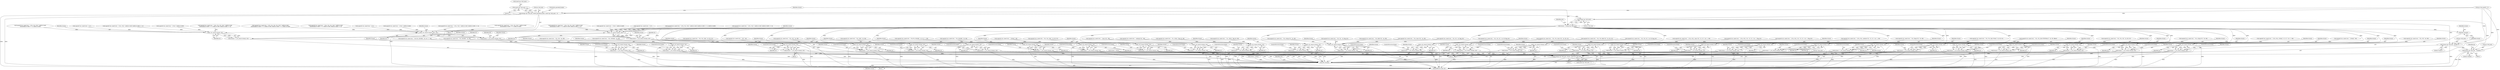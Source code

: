 digraph "0_radare2_f41e941341e44aa86edd4483c4487ec09a074257@API" {
"1000369" [label="(Call,sizeof (op->buf_asm) - 1)"];
"1000360" [label="(Call,strncpy (op->buf_asm, dalvik_opcodes[i].name, sizeof (op->buf_asm) - 1))"];
"1000377" [label="(Call,strdup (op->buf_asm))"];
"1000375" [label="(Call,strasm = strdup (op->buf_asm))"];
"1000423" [label="(Call,r_str_concat (strasm, str))"];
"1000421" [label="(Call,strasm = r_str_concat (strasm, str))"];
"1002136" [label="(Call,strncpy (op->buf_asm, strasm, sizeof (op->buf_asm) - 1))"];
"1002198" [label="(Call,free (strasm))"];
"1000455" [label="(Call,r_str_concat (strasm, str))"];
"1000453" [label="(Call,strasm = r_str_concat (strasm, str))"];
"1000491" [label="(Call,r_str_concat (strasm, str))"];
"1000489" [label="(Call,strasm = r_str_concat (strasm, str))"];
"1000511" [label="(Call,r_str_concat (strasm, str))"];
"1000509" [label="(Call,strasm = r_str_concat (strasm, str))"];
"1000541" [label="(Call,r_str_concat (strasm, str))"];
"1000539" [label="(Call,strasm = r_str_concat (strasm, str))"];
"1000575" [label="(Call,r_str_concat (strasm, str))"];
"1000573" [label="(Call,strasm = r_str_concat (strasm, str))"];
"1000638" [label="(Call,r_str_concat (strasm, str))"];
"1000636" [label="(Call,strasm = r_str_concat (strasm, str))"];
"1000693" [label="(Call,r_str_concat (strasm, str))"];
"1000691" [label="(Call,strasm = r_str_concat (strasm, str))"];
"1000771" [label="(Call,r_str_concat (strasm, str))"];
"1000769" [label="(Call,strasm = r_str_concat (strasm, str))"];
"1000807" [label="(Call,r_str_concat (strasm, str))"];
"1000805" [label="(Call,strasm = r_str_concat (strasm, str))"];
"1000843" [label="(Call,r_str_concat (strasm, str))"];
"1000841" [label="(Call,strasm = r_str_concat (strasm, str))"];
"1000885" [label="(Call,r_str_concat (strasm, str))"];
"1000883" [label="(Call,strasm = r_str_concat (strasm, str))"];
"1000899" [label="(Call,r_str_concat (strasm, str))"];
"1000897" [label="(Call,strasm = r_str_concat (strasm, str))"];
"1000919" [label="(Call,r_str_concat (strasm, str))"];
"1000917" [label="(Call,strasm = r_str_concat (strasm, str))"];
"1000946" [label="(Call,r_str_concat (strasm, str))"];
"1000944" [label="(Call,strasm = r_str_concat (strasm, str))"];
"1000978" [label="(Call,r_str_concat (strasm, str))"];
"1000976" [label="(Call,strasm = r_str_concat (strasm, str))"];
"1001014" [label="(Call,r_str_concat (strasm, str))"];
"1001012" [label="(Call,strasm = r_str_concat (strasm, str))"];
"1001053" [label="(Call,r_str_concat (strasm, str))"];
"1001051" [label="(Call,strasm = r_str_concat (strasm, str))"];
"1001179" [label="(Call,r_str_concat (strasm, str))"];
"1001177" [label="(Call,strasm = r_str_concat (strasm, str))"];
"1001190" [label="(Call,r_str_concat (strasm, str))"];
"1001188" [label="(Call,strasm = r_str_concat (strasm, str))"];
"1001239" [label="(Call,r_str_concat (strasm, str))"];
"1001237" [label="(Call,strasm = r_str_concat (strasm, str))"];
"1001364" [label="(Call,r_str_concat (strasm, str))"];
"1001362" [label="(Call,strasm = r_str_concat (strasm, str))"];
"1001375" [label="(Call,r_str_concat (strasm, str))"];
"1001373" [label="(Call,strasm = r_str_concat (strasm, str))"];
"1001502" [label="(Call,r_str_concat (strasm, str))"];
"1001500" [label="(Call,strasm = r_str_concat (strasm, str))"];
"1001566" [label="(Call,r_str_concat (strasm, str))"];
"1001564" [label="(Call,strasm = r_str_concat (strasm, str))"];
"1001612" [label="(Call,r_str_concat (strasm, str))"];
"1001610" [label="(Call,strasm = r_str_concat (strasm, str))"];
"1001715" [label="(Call,r_str_concat (strasm, str))"];
"1001713" [label="(Call,strasm = r_str_concat (strasm, str))"];
"1001775" [label="(Call,r_str_concat (strasm, str))"];
"1001773" [label="(Call,strasm = r_str_concat (strasm, str))"];
"1001890" [label="(Call,r_str_concat (strasm, str))"];
"1001888" [label="(Call,strasm = r_str_concat (strasm, str))"];
"1002050" [label="(Call,r_str_concat (strasm, str))"];
"1002048" [label="(Call,strasm = r_str_concat (strasm, str))"];
"1002112" [label="(Call,r_str_concat (strasm, str))"];
"1002110" [label="(Call,strasm = r_str_concat (strasm, str))"];
"1002125" [label="(Call,free (strasm))"];
"1002120" [label="(Call,strcpy (op->buf_asm, \"invalid \"))"];
"1002161" [label="(Call,strcpy (op->buf_asm , \"invalid\"))"];
"1001417" [label="(Call,snprintf (str, sizeof (str), \" v%i, string+%i\", vA, vB))"];
"1000769" [label="(Call,strasm = r_str_concat (strasm, str))"];
"1000639" [label="(Identifier,strasm)"];
"1002049" [label="(Identifier,strasm)"];
"1001241" [label="(Identifier,str)"];
"1002128" [label="(Identifier,strasm)"];
"1002198" [label="(Call,free (strasm))"];
"1002135" [label="(Block,)"];
"1000414" [label="(Call,snprintf (str, sizeof (str), \" v%i, v%i\", vA, vB))"];
"1002127" [label="(Call,strasm = NULL)"];
"1002048" [label="(Call,strasm = r_str_concat (strasm, str))"];
"1000901" [label="(Identifier,str)"];
"1000641" [label="(ControlStructure,break;)"];
"1001016" [label="(Identifier,str)"];
"1000382" [label="(Identifier,size)"];
"1000897" [label="(Call,strasm = r_str_concat (strasm, str))"];
"1001976" [label="(Call,snprintf (str, sizeof (str), \" {v%i, v%i, v%i, v%i}\", buf[4] & 0x0f,\n \t\t\t\t\t\t\t(buf[4] & 0xf0) >> 4, buf[5] & 0x0f, (buf[5] & 0xf0) >> 4))"];
"1001188" [label="(Call,strasm = r_str_concat (strasm, str))"];
"1001601" [label="(Call,snprintf (str, sizeof (str), \" v%i, thing+%i\", vA, vB))"];
"1001777" [label="(Identifier,str)"];
"1000884" [label="(Identifier,strasm)"];
"1000981" [label="(ControlStructure,break;)"];
"1002162" [label="(Call,op->buf_asm)"];
"1000883" [label="(Call,strasm = r_str_concat (strasm, str))"];
"1000489" [label="(Call,strasm = r_str_concat (strasm, str))"];
"1002124" [label="(Literal,\"invalid \")"];
"1001225" [label="(Call,snprintf (str, sizeof (str), \" {v%i..v%i}, [%04x]\", vC, vC + vA - 1, vB))"];
"1000809" [label="(Identifier,str)"];
"1002069" [label="(Call,snprintf (str, sizeof (str), \", %s ; 0x%x\", flag_str, vB))"];
"1000945" [label="(Identifier,strasm)"];
"1000543" [label="(Identifier,str)"];
"1002078" [label="(Call,snprintf (str, sizeof (str), \", class+%i\", vB))"];
"1001502" [label="(Call,r_str_concat (strasm, str))"];
"1001055" [label="(Identifier,str)"];
"1000378" [label="(Call,op->buf_asm)"];
"1000131" [label="(Block,)"];
"1002043" [label="(Call,snprintf (str, sizeof (str), \" {}\"))"];
"1000423" [label="(Call,r_str_concat (strasm, str))"];
"1001364" [label="(Call,r_str_concat (strasm, str))"];
"1000482" [label="(Call,snprintf (str, sizeof (str), \" v%i, v%i\", vA, vB))"];
"1000694" [label="(Identifier,strasm)"];
"1001190" [label="(Call,r_str_concat (strasm, str))"];
"1000457" [label="(Identifier,str)"];
"1000458" [label="(ControlStructure,break;)"];
"1000490" [label="(Identifier,strasm)"];
"1002199" [label="(Identifier,strasm)"];
"1001098" [label="(Call,snprintf (str, sizeof (str), \" {v%i, v%i}\", buf[4] & 0x0f, (buf[4] & 0xf0) >> 4))"];
"1002150" [label="(Identifier,op)"];
"1000421" [label="(Call,strasm = r_str_concat (strasm, str))"];
"1001611" [label="(Identifier,strasm)"];
"1002056" [label="(Identifier,buf)"];
"1000377" [label="(Call,strdup (op->buf_asm))"];
"1000902" [label="(ControlStructure,break;)"];
"1001503" [label="(Identifier,strasm)"];
"1000842" [label="(Identifier,strasm)"];
"1002201" [label="(Identifier,size)"];
"1000361" [label="(Call,op->buf_asm)"];
"1000692" [label="(Identifier,strasm)"];
"1001193" [label="(ControlStructure,break;)"];
"1000807" [label="(Call,r_str_concat (strasm, str))"];
"1000446" [label="(Call,snprintf (str, sizeof (str), \" v%i, v%i\", vA, vB))"];
"1000888" [label="(ControlStructure,break;)"];
"1000844" [label="(Identifier,strasm)"];
"1001051" [label="(Call,strasm = r_str_concat (strasm, str))"];
"1001556" [label="(Call,snprintf (str, sizeof (str), \" v%i, v%i, [0x%\"PFMT64x\"]\", vA, vB, offset))"];
"1002187" [label="(Identifier,op)"];
"1002114" [label="(Identifier,str)"];
"1001180" [label="(Identifier,strasm)"];
"1001764" [label="(Call,snprintf (str, sizeof (str), \" v%i, string+%i\", vA, vB))"];
"1000898" [label="(Identifier,strasm)"];
"1000917" [label="(Call,strasm = r_str_concat (strasm, str))"];
"1001054" [label="(Identifier,strasm)"];
"1001182" [label="(Call,snprintf (str, sizeof (str), \", [%04x]\", vB))"];
"1000492" [label="(Identifier,strasm)"];
"1001921" [label="(Call,snprintf (str, sizeof (str), \" {v%i}\", buf[4] & 0x0f))"];
"1001179" [label="(Call,r_str_concat (strasm, str))"];
"1000509" [label="(Call,strasm = r_str_concat (strasm, str))"];
"1002137" [label="(Call,op->buf_asm)"];
"1000544" [label="(ControlStructure,break;)"];
"1001718" [label="(ControlStructure,break;)"];
"1000360" [label="(Call,strncpy (op->buf_asm, dalvik_opcodes[i].name, sizeof (op->buf_asm) - 1))"];
"1001612" [label="(Call,r_str_concat (strasm, str))"];
"1000574" [label="(Identifier,strasm)"];
"1000944" [label="(Call,strasm = r_str_concat (strasm, str))"];
"1000636" [label="(Call,strasm = r_str_concat (strasm, str))"];
"1001363" [label="(Identifier,strasm)"];
"1000510" [label="(Identifier,strasm)"];
"1000808" [label="(Identifier,strasm)"];
"1000359" [label="(Block,)"];
"1000845" [label="(Identifier,str)"];
"1001375" [label="(Call,r_str_concat (strasm, str))"];
"1000512" [label="(Identifier,strasm)"];
"1000805" [label="(Call,strasm = r_str_concat (strasm, str))"];
"1000375" [label="(Call,strasm = strdup (op->buf_asm))"];
"1001368" [label="(Identifier,str)"];
"1000532" [label="(Call,snprintf (str, sizeof (str), \" v%i, %#x\", vA, vB))"];
"1000503" [label="(Call,snprintf (str, sizeof (str), \" v%i\", vA))"];
"1000843" [label="(Call,r_str_concat (strasm, str))"];
"1001367" [label="(Call,snprintf (str, sizeof (str), \", [%04x]\", vB))"];
"1000455" [label="(Call,r_str_concat (strasm, str))"];
"1001376" [label="(Identifier,strasm)"];
"1001893" [label="(ControlStructure,break;)"];
"1002111" [label="(Identifier,strasm)"];
"1000774" [label="(ControlStructure,break;)"];
"1001362" [label="(Call,strasm = r_str_concat (strasm, str))"];
"1002052" [label="(Identifier,str)"];
"1001614" [label="(Identifier,str)"];
"1000578" [label="(ControlStructure,break;)"];
"1002115" [label="(ControlStructure,break;)"];
"1001715" [label="(Call,r_str_concat (strasm, str))"];
"1000370" [label="(Call,sizeof (op->buf_asm))"];
"1001053" [label="(Call,r_str_concat (strasm, str))"];
"1000514" [label="(ControlStructure,break;)"];
"1000456" [label="(Identifier,strasm)"];
"1000374" [label="(Literal,1)"];
"1000978" [label="(Call,r_str_concat (strasm, str))"];
"1000948" [label="(Identifier,str)"];
"1001141" [label="(Call,snprintf (str, sizeof (str), \" {v%i, v%i, v%i, v%i}\", buf[4] & 0x0f,\n \t\t\t\t\t\t(buf[4] & 0xf0) >> 4, buf[5] & 0x0f, (buf[5] & 0xf0) >> 4))"];
"1001566" [label="(Call,r_str_concat (strasm, str))"];
"1001774" [label="(Identifier,strasm)"];
"1000576" [label="(Identifier,strasm)"];
"1001889" [label="(Identifier,strasm)"];
"1001242" [label="(ControlStructure,break;)"];
"1001365" [label="(Identifier,strasm)"];
"1001356" [label="(Call,snprintf (str, sizeof (str), \" {}\"))"];
"1000695" [label="(Identifier,str)"];
"1001192" [label="(Identifier,str)"];
"1001695" [label="(Call,snprintf (str, sizeof (str), \" v%i, v%i, %s\", vA, vB, flag_str))"];
"1000511" [label="(Call,r_str_concat (strasm, str))"];
"1001282" [label="(Call,snprintf (str, sizeof (str), \" {v%i, v%i}\", buf[4] & 0x0f, (buf[4] & 0xf0) >> 4))"];
"1001501" [label="(Identifier,strasm)"];
"1000770" [label="(Identifier,strasm)"];
"1001666" [label="(Call,snprintf (str, sizeof (str), \" v%i, v%i, %s\", vA, vB, flag_str))"];
"1001373" [label="(Call,strasm = r_str_concat (strasm, str))"];
"1000513" [label="(Identifier,str)"];
"1001052" [label="(Identifier,strasm)"];
"1001465" [label="(Call,snprintf (str, sizeof (str), \" v%i, %s\", vA, flag_str))"];
"1001086" [label="(Call,snprintf (str, sizeof (str), \" {v%i}\", buf[4] & 0x0f))"];
"1001615" [label="(ControlStructure,break;)"];
"1000918" [label="(Identifier,strasm)"];
"1001013" [label="(Identifier,strasm)"];
"1000617" [label="(Call,snprintf (str, sizeof (str), \" v%i:v%i, 0x%08x\", vA, vA + 1, vB))"];
"1000640" [label="(Identifier,str)"];
"1001776" [label="(Identifier,strasm)"];
"1001191" [label="(Identifier,strasm)"];
"1001177" [label="(Call,strasm = r_str_concat (strasm, str))"];
"1001172" [label="(Call,snprintf (str, sizeof (str), \" {}\"))"];
"1000542" [label="(Identifier,strasm)"];
"1001713" [label="(Call,strasm = r_str_concat (strasm, str))"];
"1000886" [label="(Identifier,strasm)"];
"1001117" [label="(Call,snprintf (str, sizeof (str), \" {v%i, v%i, v%i}\", buf[4] & 0x0f, (buf[4] & 0xf0) >> 4, buf[5] & 0x0f))"];
"1001504" [label="(Identifier,str)"];
"1001017" [label="(ControlStructure,break;)"];
"1000672" [label="(Call,snprintf (str, sizeof (str), \" v%i:v%i, 0x%08x\", vA, vA + 1, vB))"];
"1000980" [label="(Identifier,str)"];
"1000494" [label="(ControlStructure,break;)"];
"1002112" [label="(Call,r_str_concat (strasm, str))"];
"1001270" [label="(Call,snprintf (str, sizeof (str), \" {v%i}\", buf[4] & 0x0f))"];
"1000946" [label="(Call,r_str_concat (strasm, str))"];
"1000976" [label="(Call,strasm = r_str_concat (strasm, str))"];
"1000629" [label="(Call,snprintf (str, sizeof (str), \" v%i, 0x%08x\", vA, vB))"];
"1000920" [label="(Identifier,strasm)"];
"1000539" [label="(Call,strasm = r_str_concat (strasm, str))"];
"1002104" [label="(Call,snprintf (str, sizeof (str), \", method+%i\", vB))"];
"1001888" [label="(Call,strasm = r_str_concat (strasm, str))"];
"1000577" [label="(Identifier,str)"];
"1000376" [label="(Identifier,strasm)"];
"1000885" [label="(Call,r_str_concat (strasm, str))"];
"1001374" [label="(Identifier,strasm)"];
"1000797" [label="(Call,snprintf (str, sizeof (str), \" v%i, v%i, v%i\", vA, vB, vC))"];
"1002136" [label="(Call,strncpy (op->buf_asm, strasm, sizeof (op->buf_asm) - 1))"];
"1000900" [label="(Identifier,strasm)"];
"1001610" [label="(Call,strasm = r_str_concat (strasm, str))"];
"1001238" [label="(Identifier,strasm)"];
"1000806" [label="(Identifier,strasm)"];
"1000369" [label="(Call,sizeof (op->buf_asm) - 1)"];
"1001876" [label="(Call,snprintf (str, sizeof (str), \" {v%i..v%i}, method+%i\", vC, vC + vA - 1, vB))"];
"1000977" [label="(Identifier,strasm)"];
"1001773" [label="(Call,strasm = r_str_concat (strasm, str))"];
"1001456" [label="(Call,snprintf (str, sizeof (str), \" v%i, class+%i\", vA, vB))"];
"1002051" [label="(Identifier,strasm)"];
"1001567" [label="(Identifier,strasm)"];
"1000426" [label="(ControlStructure,break;)"];
"1001564" [label="(Call,strasm = r_str_concat (strasm, str))"];
"1002050" [label="(Call,r_str_concat (strasm, str))"];
"1001237" [label="(Call,strasm = r_str_concat (strasm, str))"];
"1000638" [label="(Call,r_str_concat (strasm, str))"];
"1001890" [label="(Call,r_str_concat (strasm, str))"];
"1001325" [label="(Call,snprintf (str, sizeof (str), \" {v%i, v%i, v%i, v%i}\", buf[4] & 0x0f,\n \t\t\t\t\t\t(buf[4] & 0xf0) >> 4, buf[5] & 0x0f, (buf[5] & 0xf0) >> 4))"];
"1000947" [label="(Identifier,strasm)"];
"1000453" [label="(Call,strasm = r_str_concat (strasm, str))"];
"1001056" [label="(ControlStructure,break;)"];
"1001568" [label="(Identifier,str)"];
"1001716" [label="(Identifier,strasm)"];
"1000833" [label="(Call,snprintf (str, sizeof (str), \" v%i, v%i, %#x\", vA, vB, vC))"];
"1001378" [label="(ControlStructure,break;)"];
"1000899" [label="(Call,r_str_concat (strasm, str))"];
"1002202" [label="(MethodReturn,static int)"];
"1001484" [label="(Call,snprintf (str, sizeof (str), \" v%i, field+%i\", vA, vB))"];
"1000425" [label="(Identifier,str)"];
"1001775" [label="(Call,r_str_concat (strasm, str))"];
"1001189" [label="(Identifier,strasm)"];
"1001717" [label="(Identifier,str)"];
"1001714" [label="(Identifier,strasm)"];
"1002140" [label="(Identifier,strasm)"];
"1001366" [label="(Identifier,str)"];
"1000693" [label="(Call,r_str_concat (strasm, str))"];
"1002141" [label="(Call,sizeof (op->buf_asm) - 1)"];
"1000772" [label="(Identifier,strasm)"];
"1001181" [label="(Identifier,str)"];
"1001839" [label="(Call,snprintf (str, sizeof (str), \" {v%i..v%i}, class+%i\", vC, vC + vA - 1, vB))"];
"1001676" [label="(Call,snprintf (str, sizeof (str), \" v%i, v%i, class+%i\", vA, vB, vC))"];
"1000541" [label="(Call,r_str_concat (strasm, str))"];
"1000394" [label="(Block,)"];
"1000810" [label="(ControlStructure,break;)"];
"1001500" [label="(Call,strasm = r_str_concat (strasm, str))"];
"1000846" [label="(ControlStructure,break;)"];
"1001778" [label="(ControlStructure,break;)"];
"1001505" [label="(ControlStructure,break;)"];
"1001862" [label="(Call,snprintf (str, sizeof (str), \" {v%i..v%i}, %s\", vC, vC + vA - 1, flag_str))"];
"1002161" [label="(Call,strcpy (op->buf_asm , \"invalid\"))"];
"1002121" [label="(Call,op->buf_asm)"];
"1000352" [label="(Call,strasm = NULL)"];
"1000841" [label="(Call,strasm = r_str_concat (strasm, str))"];
"1001183" [label="(Identifier,str)"];
"1000887" [label="(Identifier,str)"];
"1001546" [label="(Call,snprintf (str, sizeof (str), \" v%i, v%i, [obj+%04x]\", vA, vB, vC))"];
"1001933" [label="(Call,snprintf (str, sizeof (str), \" {v%i, v%i}\", buf[4] & 0x0f, (buf[4] & 0xf0) >> 4))"];
"1001613" [label="(Identifier,strasm)"];
"1002165" [label="(Literal,\"invalid\")"];
"1000773" [label="(Identifier,str)"];
"1000979" [label="(Identifier,strasm)"];
"1002126" [label="(Identifier,strasm)"];
"1002125" [label="(Call,free (strasm))"];
"1000424" [label="(Identifier,strasm)"];
"1001014" [label="(Call,r_str_concat (strasm, str))"];
"1000566" [label="(Call,snprintf (str, sizeof (str), \" v%i, %#04hx\", vA, sB))"];
"1000553" [label="(Block,)"];
"1001565" [label="(Identifier,strasm)"];
"1002110" [label="(Call,strasm = r_str_concat (strasm, str))"];
"1000919" [label="(Call,r_str_concat (strasm, str))"];
"1001825" [label="(Call,snprintf (str, sizeof (str), \" {v%i..v%i}, %s\", vC, vC + vA - 1, flag_str))"];
"1000922" [label="(ControlStructure,break;)"];
"1001952" [label="(Call,snprintf (str, sizeof (str), \" {v%i, v%i, v%i}\", buf[4] & 0x0f,\n \t\t\t\t\t\t\t(buf[4] & 0xf0) >> 4, buf[5] & 0x0f))"];
"1000575" [label="(Call,r_str_concat (strasm, str))"];
"1000491" [label="(Call,r_str_concat (strasm, str))"];
"1001569" [label="(ControlStructure,break;)"];
"1000696" [label="(ControlStructure,break;)"];
"1002095" [label="(Call,snprintf (str, sizeof (str), \", %s ; 0x%x\", flag_str, vB))"];
"1001240" [label="(Identifier,strasm)"];
"1001012" [label="(Call,strasm = r_str_concat (strasm, str))"];
"1000949" [label="(ControlStructure,break;)"];
"1000771" [label="(Call,r_str_concat (strasm, str))"];
"1001239" [label="(Call,r_str_concat (strasm, str))"];
"1000454" [label="(Identifier,strasm)"];
"1000493" [label="(Identifier,str)"];
"1000921" [label="(Identifier,str)"];
"1001178" [label="(Identifier,strasm)"];
"1001301" [label="(Call,snprintf (str, sizeof (str), \" {v%i, v%i, v%i}\", buf[4] & 0x0f,\n \t\t\t\t\t\t(buf[4] & 0xf0) >> 4, buf[5] & 0x0f))"];
"1001377" [label="(Identifier,str)"];
"1001493" [label="(Call,snprintf (str, sizeof (str), \" v%i, %s\", vA, flag_str))"];
"1000573" [label="(Call,strasm = r_str_concat (strasm, str))"];
"1002007" [label="(Call,snprintf (str, sizeof (str), \" {v%i, v%i, v%i, v%i, v%i}\", buf[4] & 0x0f,\n \t\t\t\t\t\t\t(buf[4] & 0xf0) >> 4, buf[5] & 0x0f, (buf[5] & 0xf0) >> 4, buf[1] & 0x0f))"];
"1000691" [label="(Call,strasm = r_str_concat (strasm, str))"];
"1000159" [label="(Call,op->buf_asm[0] = 0)"];
"1000540" [label="(Identifier,strasm)"];
"1000684" [label="(Call,snprintf (str, sizeof (str), \" v%i, 0x%08x\", vA, vB))"];
"1001892" [label="(Identifier,str)"];
"1001015" [label="(Identifier,strasm)"];
"1000875" [label="(Call,snprintf (str, sizeof (str), \" v%i, v%i, %#x\", vA, vB, vC))"];
"1001891" [label="(Identifier,strasm)"];
"1002160" [label="(Block,)"];
"1002120" [label="(Call,strcpy (op->buf_asm, \"invalid \"))"];
"1001705" [label="(Call,snprintf (str, sizeof (str), \" v%i, v%i, field+%i\", vA, vB, vC))"];
"1000637" [label="(Identifier,strasm)"];
"1000364" [label="(Call,dalvik_opcodes[i].name)"];
"1002113" [label="(Identifier,strasm)"];
"1000422" [label="(Identifier,strasm)"];
"1000369" -> "1000360"  [label="AST: "];
"1000369" -> "1000374"  [label="CFG: "];
"1000370" -> "1000369"  [label="AST: "];
"1000374" -> "1000369"  [label="AST: "];
"1000360" -> "1000369"  [label="CFG: "];
"1000369" -> "1000360"  [label="DDG: "];
"1000360" -> "1000359"  [label="AST: "];
"1000361" -> "1000360"  [label="AST: "];
"1000364" -> "1000360"  [label="AST: "];
"1000376" -> "1000360"  [label="CFG: "];
"1000360" -> "1002202"  [label="DDG: "];
"1000360" -> "1002202"  [label="DDG: "];
"1000360" -> "1002202"  [label="DDG: "];
"1000159" -> "1000360"  [label="DDG: "];
"1000360" -> "1000377"  [label="DDG: "];
"1000377" -> "1000375"  [label="AST: "];
"1000377" -> "1000378"  [label="CFG: "];
"1000378" -> "1000377"  [label="AST: "];
"1000375" -> "1000377"  [label="CFG: "];
"1000377" -> "1000375"  [label="DDG: "];
"1000159" -> "1000377"  [label="DDG: "];
"1000377" -> "1002120"  [label="DDG: "];
"1000377" -> "1002161"  [label="DDG: "];
"1000375" -> "1000359"  [label="AST: "];
"1000376" -> "1000375"  [label="AST: "];
"1000382" -> "1000375"  [label="CFG: "];
"1000375" -> "1002202"  [label="DDG: "];
"1000375" -> "1000423"  [label="DDG: "];
"1000375" -> "1000455"  [label="DDG: "];
"1000375" -> "1000491"  [label="DDG: "];
"1000375" -> "1000511"  [label="DDG: "];
"1000375" -> "1000541"  [label="DDG: "];
"1000375" -> "1000575"  [label="DDG: "];
"1000375" -> "1000638"  [label="DDG: "];
"1000375" -> "1000693"  [label="DDG: "];
"1000375" -> "1000771"  [label="DDG: "];
"1000375" -> "1000807"  [label="DDG: "];
"1000375" -> "1000843"  [label="DDG: "];
"1000375" -> "1000885"  [label="DDG: "];
"1000375" -> "1000899"  [label="DDG: "];
"1000375" -> "1000919"  [label="DDG: "];
"1000375" -> "1000946"  [label="DDG: "];
"1000375" -> "1000978"  [label="DDG: "];
"1000375" -> "1001014"  [label="DDG: "];
"1000375" -> "1001053"  [label="DDG: "];
"1000375" -> "1001179"  [label="DDG: "];
"1000375" -> "1001239"  [label="DDG: "];
"1000375" -> "1001364"  [label="DDG: "];
"1000375" -> "1001502"  [label="DDG: "];
"1000375" -> "1001566"  [label="DDG: "];
"1000375" -> "1001612"  [label="DDG: "];
"1000375" -> "1001715"  [label="DDG: "];
"1000375" -> "1001775"  [label="DDG: "];
"1000375" -> "1001890"  [label="DDG: "];
"1000375" -> "1002050"  [label="DDG: "];
"1000375" -> "1002125"  [label="DDG: "];
"1000375" -> "1002136"  [label="DDG: "];
"1000375" -> "1002198"  [label="DDG: "];
"1000423" -> "1000421"  [label="AST: "];
"1000423" -> "1000425"  [label="CFG: "];
"1000424" -> "1000423"  [label="AST: "];
"1000425" -> "1000423"  [label="AST: "];
"1000421" -> "1000423"  [label="CFG: "];
"1000423" -> "1002202"  [label="DDG: "];
"1000423" -> "1000421"  [label="DDG: "];
"1000423" -> "1000421"  [label="DDG: "];
"1000414" -> "1000423"  [label="DDG: "];
"1000421" -> "1000394"  [label="AST: "];
"1000422" -> "1000421"  [label="AST: "];
"1000426" -> "1000421"  [label="CFG: "];
"1000421" -> "1002202"  [label="DDG: "];
"1000421" -> "1002136"  [label="DDG: "];
"1000421" -> "1002198"  [label="DDG: "];
"1002136" -> "1002135"  [label="AST: "];
"1002136" -> "1002141"  [label="CFG: "];
"1002137" -> "1002136"  [label="AST: "];
"1002140" -> "1002136"  [label="AST: "];
"1002141" -> "1002136"  [label="AST: "];
"1002150" -> "1002136"  [label="CFG: "];
"1002136" -> "1002202"  [label="DDG: "];
"1000159" -> "1002136"  [label="DDG: "];
"1000539" -> "1002136"  [label="DDG: "];
"1002110" -> "1002136"  [label="DDG: "];
"1000917" -> "1002136"  [label="DDG: "];
"1000883" -> "1002136"  [label="DDG: "];
"1001188" -> "1002136"  [label="DDG: "];
"1000976" -> "1002136"  [label="DDG: "];
"1000897" -> "1002136"  [label="DDG: "];
"1000841" -> "1002136"  [label="DDG: "];
"1000489" -> "1002136"  [label="DDG: "];
"1001051" -> "1002136"  [label="DDG: "];
"1001888" -> "1002136"  [label="DDG: "];
"1000805" -> "1002136"  [label="DDG: "];
"1001237" -> "1002136"  [label="DDG: "];
"1000636" -> "1002136"  [label="DDG: "];
"1001610" -> "1002136"  [label="DDG: "];
"1002127" -> "1002136"  [label="DDG: "];
"1000769" -> "1002136"  [label="DDG: "];
"1001564" -> "1002136"  [label="DDG: "];
"1000573" -> "1002136"  [label="DDG: "];
"1000944" -> "1002136"  [label="DDG: "];
"1001012" -> "1002136"  [label="DDG: "];
"1001713" -> "1002136"  [label="DDG: "];
"1001373" -> "1002136"  [label="DDG: "];
"1000691" -> "1002136"  [label="DDG: "];
"1000509" -> "1002136"  [label="DDG: "];
"1001500" -> "1002136"  [label="DDG: "];
"1001773" -> "1002136"  [label="DDG: "];
"1000453" -> "1002136"  [label="DDG: "];
"1002141" -> "1002136"  [label="DDG: "];
"1002136" -> "1002198"  [label="DDG: "];
"1002198" -> "1000131"  [label="AST: "];
"1002198" -> "1002199"  [label="CFG: "];
"1002199" -> "1002198"  [label="AST: "];
"1002201" -> "1002198"  [label="CFG: "];
"1002198" -> "1002202"  [label="DDG: "];
"1000539" -> "1002198"  [label="DDG: "];
"1002110" -> "1002198"  [label="DDG: "];
"1000917" -> "1002198"  [label="DDG: "];
"1000883" -> "1002198"  [label="DDG: "];
"1001188" -> "1002198"  [label="DDG: "];
"1000976" -> "1002198"  [label="DDG: "];
"1000897" -> "1002198"  [label="DDG: "];
"1000841" -> "1002198"  [label="DDG: "];
"1000489" -> "1002198"  [label="DDG: "];
"1001051" -> "1002198"  [label="DDG: "];
"1001888" -> "1002198"  [label="DDG: "];
"1000805" -> "1002198"  [label="DDG: "];
"1001237" -> "1002198"  [label="DDG: "];
"1000636" -> "1002198"  [label="DDG: "];
"1001610" -> "1002198"  [label="DDG: "];
"1000352" -> "1002198"  [label="DDG: "];
"1002127" -> "1002198"  [label="DDG: "];
"1000769" -> "1002198"  [label="DDG: "];
"1001564" -> "1002198"  [label="DDG: "];
"1000573" -> "1002198"  [label="DDG: "];
"1000944" -> "1002198"  [label="DDG: "];
"1001012" -> "1002198"  [label="DDG: "];
"1001713" -> "1002198"  [label="DDG: "];
"1001373" -> "1002198"  [label="DDG: "];
"1000691" -> "1002198"  [label="DDG: "];
"1000509" -> "1002198"  [label="DDG: "];
"1001500" -> "1002198"  [label="DDG: "];
"1001773" -> "1002198"  [label="DDG: "];
"1000453" -> "1002198"  [label="DDG: "];
"1000455" -> "1000453"  [label="AST: "];
"1000455" -> "1000457"  [label="CFG: "];
"1000456" -> "1000455"  [label="AST: "];
"1000457" -> "1000455"  [label="AST: "];
"1000453" -> "1000455"  [label="CFG: "];
"1000455" -> "1002202"  [label="DDG: "];
"1000455" -> "1000453"  [label="DDG: "];
"1000455" -> "1000453"  [label="DDG: "];
"1000446" -> "1000455"  [label="DDG: "];
"1000453" -> "1000394"  [label="AST: "];
"1000454" -> "1000453"  [label="AST: "];
"1000458" -> "1000453"  [label="CFG: "];
"1000453" -> "1002202"  [label="DDG: "];
"1000491" -> "1000489"  [label="AST: "];
"1000491" -> "1000493"  [label="CFG: "];
"1000492" -> "1000491"  [label="AST: "];
"1000493" -> "1000491"  [label="AST: "];
"1000489" -> "1000491"  [label="CFG: "];
"1000491" -> "1002202"  [label="DDG: "];
"1000491" -> "1000489"  [label="DDG: "];
"1000491" -> "1000489"  [label="DDG: "];
"1000482" -> "1000491"  [label="DDG: "];
"1000489" -> "1000394"  [label="AST: "];
"1000490" -> "1000489"  [label="AST: "];
"1000494" -> "1000489"  [label="CFG: "];
"1000489" -> "1002202"  [label="DDG: "];
"1000511" -> "1000509"  [label="AST: "];
"1000511" -> "1000513"  [label="CFG: "];
"1000512" -> "1000511"  [label="AST: "];
"1000513" -> "1000511"  [label="AST: "];
"1000509" -> "1000511"  [label="CFG: "];
"1000511" -> "1002202"  [label="DDG: "];
"1000511" -> "1000509"  [label="DDG: "];
"1000511" -> "1000509"  [label="DDG: "];
"1000503" -> "1000511"  [label="DDG: "];
"1000509" -> "1000394"  [label="AST: "];
"1000510" -> "1000509"  [label="AST: "];
"1000514" -> "1000509"  [label="CFG: "];
"1000509" -> "1002202"  [label="DDG: "];
"1000541" -> "1000539"  [label="AST: "];
"1000541" -> "1000543"  [label="CFG: "];
"1000542" -> "1000541"  [label="AST: "];
"1000543" -> "1000541"  [label="AST: "];
"1000539" -> "1000541"  [label="CFG: "];
"1000541" -> "1002202"  [label="DDG: "];
"1000541" -> "1000539"  [label="DDG: "];
"1000541" -> "1000539"  [label="DDG: "];
"1000532" -> "1000541"  [label="DDG: "];
"1000539" -> "1000394"  [label="AST: "];
"1000540" -> "1000539"  [label="AST: "];
"1000544" -> "1000539"  [label="CFG: "];
"1000539" -> "1002202"  [label="DDG: "];
"1000575" -> "1000573"  [label="AST: "];
"1000575" -> "1000577"  [label="CFG: "];
"1000576" -> "1000575"  [label="AST: "];
"1000577" -> "1000575"  [label="AST: "];
"1000573" -> "1000575"  [label="CFG: "];
"1000575" -> "1002202"  [label="DDG: "];
"1000575" -> "1000573"  [label="DDG: "];
"1000575" -> "1000573"  [label="DDG: "];
"1000566" -> "1000575"  [label="DDG: "];
"1000573" -> "1000553"  [label="AST: "];
"1000574" -> "1000573"  [label="AST: "];
"1000578" -> "1000573"  [label="CFG: "];
"1000573" -> "1002202"  [label="DDG: "];
"1000638" -> "1000636"  [label="AST: "];
"1000638" -> "1000640"  [label="CFG: "];
"1000639" -> "1000638"  [label="AST: "];
"1000640" -> "1000638"  [label="AST: "];
"1000636" -> "1000638"  [label="CFG: "];
"1000638" -> "1002202"  [label="DDG: "];
"1000638" -> "1000636"  [label="DDG: "];
"1000638" -> "1000636"  [label="DDG: "];
"1000629" -> "1000638"  [label="DDG: "];
"1000617" -> "1000638"  [label="DDG: "];
"1000636" -> "1000394"  [label="AST: "];
"1000637" -> "1000636"  [label="AST: "];
"1000641" -> "1000636"  [label="CFG: "];
"1000636" -> "1002202"  [label="DDG: "];
"1000693" -> "1000691"  [label="AST: "];
"1000693" -> "1000695"  [label="CFG: "];
"1000694" -> "1000693"  [label="AST: "];
"1000695" -> "1000693"  [label="AST: "];
"1000691" -> "1000693"  [label="CFG: "];
"1000693" -> "1002202"  [label="DDG: "];
"1000693" -> "1000691"  [label="DDG: "];
"1000693" -> "1000691"  [label="DDG: "];
"1000684" -> "1000693"  [label="DDG: "];
"1000672" -> "1000693"  [label="DDG: "];
"1000691" -> "1000394"  [label="AST: "];
"1000692" -> "1000691"  [label="AST: "];
"1000696" -> "1000691"  [label="CFG: "];
"1000691" -> "1002202"  [label="DDG: "];
"1000771" -> "1000769"  [label="AST: "];
"1000771" -> "1000773"  [label="CFG: "];
"1000772" -> "1000771"  [label="AST: "];
"1000773" -> "1000771"  [label="AST: "];
"1000769" -> "1000771"  [label="CFG: "];
"1000771" -> "1002202"  [label="DDG: "];
"1000771" -> "1000769"  [label="DDG: "];
"1000771" -> "1000769"  [label="DDG: "];
"1000769" -> "1000394"  [label="AST: "];
"1000770" -> "1000769"  [label="AST: "];
"1000774" -> "1000769"  [label="CFG: "];
"1000769" -> "1002202"  [label="DDG: "];
"1000807" -> "1000805"  [label="AST: "];
"1000807" -> "1000809"  [label="CFG: "];
"1000808" -> "1000807"  [label="AST: "];
"1000809" -> "1000807"  [label="AST: "];
"1000805" -> "1000807"  [label="CFG: "];
"1000807" -> "1002202"  [label="DDG: "];
"1000807" -> "1000805"  [label="DDG: "];
"1000807" -> "1000805"  [label="DDG: "];
"1000797" -> "1000807"  [label="DDG: "];
"1000805" -> "1000394"  [label="AST: "];
"1000806" -> "1000805"  [label="AST: "];
"1000810" -> "1000805"  [label="CFG: "];
"1000805" -> "1002202"  [label="DDG: "];
"1000843" -> "1000841"  [label="AST: "];
"1000843" -> "1000845"  [label="CFG: "];
"1000844" -> "1000843"  [label="AST: "];
"1000845" -> "1000843"  [label="AST: "];
"1000841" -> "1000843"  [label="CFG: "];
"1000843" -> "1002202"  [label="DDG: "];
"1000843" -> "1000841"  [label="DDG: "];
"1000843" -> "1000841"  [label="DDG: "];
"1000833" -> "1000843"  [label="DDG: "];
"1000841" -> "1000394"  [label="AST: "];
"1000842" -> "1000841"  [label="AST: "];
"1000846" -> "1000841"  [label="CFG: "];
"1000841" -> "1002202"  [label="DDG: "];
"1000885" -> "1000883"  [label="AST: "];
"1000885" -> "1000887"  [label="CFG: "];
"1000886" -> "1000885"  [label="AST: "];
"1000887" -> "1000885"  [label="AST: "];
"1000883" -> "1000885"  [label="CFG: "];
"1000885" -> "1002202"  [label="DDG: "];
"1000885" -> "1000883"  [label="DDG: "];
"1000885" -> "1000883"  [label="DDG: "];
"1000875" -> "1000885"  [label="DDG: "];
"1000883" -> "1000394"  [label="AST: "];
"1000884" -> "1000883"  [label="AST: "];
"1000888" -> "1000883"  [label="CFG: "];
"1000883" -> "1002202"  [label="DDG: "];
"1000899" -> "1000897"  [label="AST: "];
"1000899" -> "1000901"  [label="CFG: "];
"1000900" -> "1000899"  [label="AST: "];
"1000901" -> "1000899"  [label="AST: "];
"1000897" -> "1000899"  [label="CFG: "];
"1000899" -> "1002202"  [label="DDG: "];
"1000899" -> "1000897"  [label="DDG: "];
"1000899" -> "1000897"  [label="DDG: "];
"1000897" -> "1000394"  [label="AST: "];
"1000898" -> "1000897"  [label="AST: "];
"1000902" -> "1000897"  [label="CFG: "];
"1000897" -> "1002202"  [label="DDG: "];
"1000919" -> "1000917"  [label="AST: "];
"1000919" -> "1000921"  [label="CFG: "];
"1000920" -> "1000919"  [label="AST: "];
"1000921" -> "1000919"  [label="AST: "];
"1000917" -> "1000919"  [label="CFG: "];
"1000919" -> "1002202"  [label="DDG: "];
"1000919" -> "1000917"  [label="DDG: "];
"1000919" -> "1000917"  [label="DDG: "];
"1000917" -> "1000394"  [label="AST: "];
"1000918" -> "1000917"  [label="AST: "];
"1000922" -> "1000917"  [label="CFG: "];
"1000917" -> "1002202"  [label="DDG: "];
"1000946" -> "1000944"  [label="AST: "];
"1000946" -> "1000948"  [label="CFG: "];
"1000947" -> "1000946"  [label="AST: "];
"1000948" -> "1000946"  [label="AST: "];
"1000944" -> "1000946"  [label="CFG: "];
"1000946" -> "1002202"  [label="DDG: "];
"1000946" -> "1000944"  [label="DDG: "];
"1000946" -> "1000944"  [label="DDG: "];
"1000944" -> "1000394"  [label="AST: "];
"1000945" -> "1000944"  [label="AST: "];
"1000949" -> "1000944"  [label="CFG: "];
"1000944" -> "1002202"  [label="DDG: "];
"1000978" -> "1000976"  [label="AST: "];
"1000978" -> "1000980"  [label="CFG: "];
"1000979" -> "1000978"  [label="AST: "];
"1000980" -> "1000978"  [label="AST: "];
"1000976" -> "1000978"  [label="CFG: "];
"1000978" -> "1002202"  [label="DDG: "];
"1000978" -> "1000976"  [label="DDG: "];
"1000978" -> "1000976"  [label="DDG: "];
"1000976" -> "1000394"  [label="AST: "];
"1000977" -> "1000976"  [label="AST: "];
"1000981" -> "1000976"  [label="CFG: "];
"1000976" -> "1002202"  [label="DDG: "];
"1001014" -> "1001012"  [label="AST: "];
"1001014" -> "1001016"  [label="CFG: "];
"1001015" -> "1001014"  [label="AST: "];
"1001016" -> "1001014"  [label="AST: "];
"1001012" -> "1001014"  [label="CFG: "];
"1001014" -> "1002202"  [label="DDG: "];
"1001014" -> "1001012"  [label="DDG: "];
"1001014" -> "1001012"  [label="DDG: "];
"1001012" -> "1000394"  [label="AST: "];
"1001013" -> "1001012"  [label="AST: "];
"1001017" -> "1001012"  [label="CFG: "];
"1001012" -> "1002202"  [label="DDG: "];
"1001053" -> "1001051"  [label="AST: "];
"1001053" -> "1001055"  [label="CFG: "];
"1001054" -> "1001053"  [label="AST: "];
"1001055" -> "1001053"  [label="AST: "];
"1001051" -> "1001053"  [label="CFG: "];
"1001053" -> "1002202"  [label="DDG: "];
"1001053" -> "1001051"  [label="DDG: "];
"1001053" -> "1001051"  [label="DDG: "];
"1001051" -> "1000394"  [label="AST: "];
"1001052" -> "1001051"  [label="AST: "];
"1001056" -> "1001051"  [label="CFG: "];
"1001051" -> "1002202"  [label="DDG: "];
"1001179" -> "1001177"  [label="AST: "];
"1001179" -> "1001181"  [label="CFG: "];
"1001180" -> "1001179"  [label="AST: "];
"1001181" -> "1001179"  [label="AST: "];
"1001177" -> "1001179"  [label="CFG: "];
"1001179" -> "1001177"  [label="DDG: "];
"1001179" -> "1001177"  [label="DDG: "];
"1001172" -> "1001179"  [label="DDG: "];
"1001141" -> "1001179"  [label="DDG: "];
"1001117" -> "1001179"  [label="DDG: "];
"1001098" -> "1001179"  [label="DDG: "];
"1001086" -> "1001179"  [label="DDG: "];
"1001177" -> "1000394"  [label="AST: "];
"1001178" -> "1001177"  [label="AST: "];
"1001183" -> "1001177"  [label="CFG: "];
"1001177" -> "1001190"  [label="DDG: "];
"1001190" -> "1001188"  [label="AST: "];
"1001190" -> "1001192"  [label="CFG: "];
"1001191" -> "1001190"  [label="AST: "];
"1001192" -> "1001190"  [label="AST: "];
"1001188" -> "1001190"  [label="CFG: "];
"1001190" -> "1002202"  [label="DDG: "];
"1001190" -> "1001188"  [label="DDG: "];
"1001190" -> "1001188"  [label="DDG: "];
"1001182" -> "1001190"  [label="DDG: "];
"1001188" -> "1000394"  [label="AST: "];
"1001189" -> "1001188"  [label="AST: "];
"1001193" -> "1001188"  [label="CFG: "];
"1001188" -> "1002202"  [label="DDG: "];
"1001239" -> "1001237"  [label="AST: "];
"1001239" -> "1001241"  [label="CFG: "];
"1001240" -> "1001239"  [label="AST: "];
"1001241" -> "1001239"  [label="AST: "];
"1001237" -> "1001239"  [label="CFG: "];
"1001239" -> "1002202"  [label="DDG: "];
"1001239" -> "1001237"  [label="DDG: "];
"1001239" -> "1001237"  [label="DDG: "];
"1001225" -> "1001239"  [label="DDG: "];
"1001237" -> "1000394"  [label="AST: "];
"1001238" -> "1001237"  [label="AST: "];
"1001242" -> "1001237"  [label="CFG: "];
"1001237" -> "1002202"  [label="DDG: "];
"1001364" -> "1001362"  [label="AST: "];
"1001364" -> "1001366"  [label="CFG: "];
"1001365" -> "1001364"  [label="AST: "];
"1001366" -> "1001364"  [label="AST: "];
"1001362" -> "1001364"  [label="CFG: "];
"1001364" -> "1001362"  [label="DDG: "];
"1001364" -> "1001362"  [label="DDG: "];
"1001356" -> "1001364"  [label="DDG: "];
"1001282" -> "1001364"  [label="DDG: "];
"1001325" -> "1001364"  [label="DDG: "];
"1001270" -> "1001364"  [label="DDG: "];
"1001301" -> "1001364"  [label="DDG: "];
"1001362" -> "1000394"  [label="AST: "];
"1001363" -> "1001362"  [label="AST: "];
"1001368" -> "1001362"  [label="CFG: "];
"1001362" -> "1001375"  [label="DDG: "];
"1001375" -> "1001373"  [label="AST: "];
"1001375" -> "1001377"  [label="CFG: "];
"1001376" -> "1001375"  [label="AST: "];
"1001377" -> "1001375"  [label="AST: "];
"1001373" -> "1001375"  [label="CFG: "];
"1001375" -> "1002202"  [label="DDG: "];
"1001375" -> "1001373"  [label="DDG: "];
"1001375" -> "1001373"  [label="DDG: "];
"1001367" -> "1001375"  [label="DDG: "];
"1001373" -> "1000394"  [label="AST: "];
"1001374" -> "1001373"  [label="AST: "];
"1001378" -> "1001373"  [label="CFG: "];
"1001373" -> "1002202"  [label="DDG: "];
"1001502" -> "1001500"  [label="AST: "];
"1001502" -> "1001504"  [label="CFG: "];
"1001503" -> "1001502"  [label="AST: "];
"1001504" -> "1001502"  [label="AST: "];
"1001500" -> "1001502"  [label="CFG: "];
"1001502" -> "1002202"  [label="DDG: "];
"1001502" -> "1001500"  [label="DDG: "];
"1001502" -> "1001500"  [label="DDG: "];
"1001493" -> "1001502"  [label="DDG: "];
"1001417" -> "1001502"  [label="DDG: "];
"1001456" -> "1001502"  [label="DDG: "];
"1001465" -> "1001502"  [label="DDG: "];
"1001484" -> "1001502"  [label="DDG: "];
"1001500" -> "1000394"  [label="AST: "];
"1001501" -> "1001500"  [label="AST: "];
"1001505" -> "1001500"  [label="CFG: "];
"1001500" -> "1002202"  [label="DDG: "];
"1001566" -> "1001564"  [label="AST: "];
"1001566" -> "1001568"  [label="CFG: "];
"1001567" -> "1001566"  [label="AST: "];
"1001568" -> "1001566"  [label="AST: "];
"1001564" -> "1001566"  [label="CFG: "];
"1001566" -> "1002202"  [label="DDG: "];
"1001566" -> "1001564"  [label="DDG: "];
"1001566" -> "1001564"  [label="DDG: "];
"1001556" -> "1001566"  [label="DDG: "];
"1001546" -> "1001566"  [label="DDG: "];
"1001564" -> "1000394"  [label="AST: "];
"1001565" -> "1001564"  [label="AST: "];
"1001569" -> "1001564"  [label="CFG: "];
"1001564" -> "1002202"  [label="DDG: "];
"1001612" -> "1001610"  [label="AST: "];
"1001612" -> "1001614"  [label="CFG: "];
"1001613" -> "1001612"  [label="AST: "];
"1001614" -> "1001612"  [label="AST: "];
"1001610" -> "1001612"  [label="CFG: "];
"1001612" -> "1002202"  [label="DDG: "];
"1001612" -> "1001610"  [label="DDG: "];
"1001612" -> "1001610"  [label="DDG: "];
"1001601" -> "1001612"  [label="DDG: "];
"1001610" -> "1000394"  [label="AST: "];
"1001611" -> "1001610"  [label="AST: "];
"1001615" -> "1001610"  [label="CFG: "];
"1001610" -> "1002202"  [label="DDG: "];
"1001715" -> "1001713"  [label="AST: "];
"1001715" -> "1001717"  [label="CFG: "];
"1001716" -> "1001715"  [label="AST: "];
"1001717" -> "1001715"  [label="AST: "];
"1001713" -> "1001715"  [label="CFG: "];
"1001715" -> "1002202"  [label="DDG: "];
"1001715" -> "1001713"  [label="DDG: "];
"1001715" -> "1001713"  [label="DDG: "];
"1001695" -> "1001715"  [label="DDG: "];
"1001705" -> "1001715"  [label="DDG: "];
"1001666" -> "1001715"  [label="DDG: "];
"1001676" -> "1001715"  [label="DDG: "];
"1001713" -> "1000394"  [label="AST: "];
"1001714" -> "1001713"  [label="AST: "];
"1001718" -> "1001713"  [label="CFG: "];
"1001713" -> "1002202"  [label="DDG: "];
"1001775" -> "1001773"  [label="AST: "];
"1001775" -> "1001777"  [label="CFG: "];
"1001776" -> "1001775"  [label="AST: "];
"1001777" -> "1001775"  [label="AST: "];
"1001773" -> "1001775"  [label="CFG: "];
"1001775" -> "1002202"  [label="DDG: "];
"1001775" -> "1001773"  [label="DDG: "];
"1001775" -> "1001773"  [label="DDG: "];
"1001764" -> "1001775"  [label="DDG: "];
"1001773" -> "1000394"  [label="AST: "];
"1001774" -> "1001773"  [label="AST: "];
"1001778" -> "1001773"  [label="CFG: "];
"1001773" -> "1002202"  [label="DDG: "];
"1001890" -> "1001888"  [label="AST: "];
"1001890" -> "1001892"  [label="CFG: "];
"1001891" -> "1001890"  [label="AST: "];
"1001892" -> "1001890"  [label="AST: "];
"1001888" -> "1001890"  [label="CFG: "];
"1001890" -> "1002202"  [label="DDG: "];
"1001890" -> "1001888"  [label="DDG: "];
"1001890" -> "1001888"  [label="DDG: "];
"1001876" -> "1001890"  [label="DDG: "];
"1001862" -> "1001890"  [label="DDG: "];
"1001839" -> "1001890"  [label="DDG: "];
"1001825" -> "1001890"  [label="DDG: "];
"1001888" -> "1000394"  [label="AST: "];
"1001889" -> "1001888"  [label="AST: "];
"1001893" -> "1001888"  [label="CFG: "];
"1001888" -> "1002202"  [label="DDG: "];
"1002050" -> "1002048"  [label="AST: "];
"1002050" -> "1002052"  [label="CFG: "];
"1002051" -> "1002050"  [label="AST: "];
"1002052" -> "1002050"  [label="AST: "];
"1002048" -> "1002050"  [label="CFG: "];
"1002050" -> "1002048"  [label="DDG: "];
"1002050" -> "1002048"  [label="DDG: "];
"1002007" -> "1002050"  [label="DDG: "];
"1001933" -> "1002050"  [label="DDG: "];
"1001921" -> "1002050"  [label="DDG: "];
"1002043" -> "1002050"  [label="DDG: "];
"1001976" -> "1002050"  [label="DDG: "];
"1001952" -> "1002050"  [label="DDG: "];
"1002048" -> "1000394"  [label="AST: "];
"1002049" -> "1002048"  [label="AST: "];
"1002056" -> "1002048"  [label="CFG: "];
"1002048" -> "1002112"  [label="DDG: "];
"1002112" -> "1002110"  [label="AST: "];
"1002112" -> "1002114"  [label="CFG: "];
"1002113" -> "1002112"  [label="AST: "];
"1002114" -> "1002112"  [label="AST: "];
"1002110" -> "1002112"  [label="CFG: "];
"1002112" -> "1002202"  [label="DDG: "];
"1002112" -> "1002110"  [label="DDG: "];
"1002112" -> "1002110"  [label="DDG: "];
"1002078" -> "1002112"  [label="DDG: "];
"1002104" -> "1002112"  [label="DDG: "];
"1002095" -> "1002112"  [label="DDG: "];
"1002069" -> "1002112"  [label="DDG: "];
"1002110" -> "1000394"  [label="AST: "];
"1002111" -> "1002110"  [label="AST: "];
"1002115" -> "1002110"  [label="CFG: "];
"1002110" -> "1002202"  [label="DDG: "];
"1002125" -> "1000394"  [label="AST: "];
"1002125" -> "1002126"  [label="CFG: "];
"1002126" -> "1002125"  [label="AST: "];
"1002128" -> "1002125"  [label="CFG: "];
"1002120" -> "1000394"  [label="AST: "];
"1002120" -> "1002124"  [label="CFG: "];
"1002121" -> "1002120"  [label="AST: "];
"1002124" -> "1002120"  [label="AST: "];
"1002126" -> "1002120"  [label="CFG: "];
"1002120" -> "1002202"  [label="DDG: "];
"1000159" -> "1002120"  [label="DDG: "];
"1002120" -> "1002161"  [label="DDG: "];
"1002161" -> "1002160"  [label="AST: "];
"1002161" -> "1002165"  [label="CFG: "];
"1002162" -> "1002161"  [label="AST: "];
"1002165" -> "1002161"  [label="AST: "];
"1002187" -> "1002161"  [label="CFG: "];
"1002161" -> "1002202"  [label="DDG: "];
"1002161" -> "1002202"  [label="DDG: "];
"1000159" -> "1002161"  [label="DDG: "];
}
